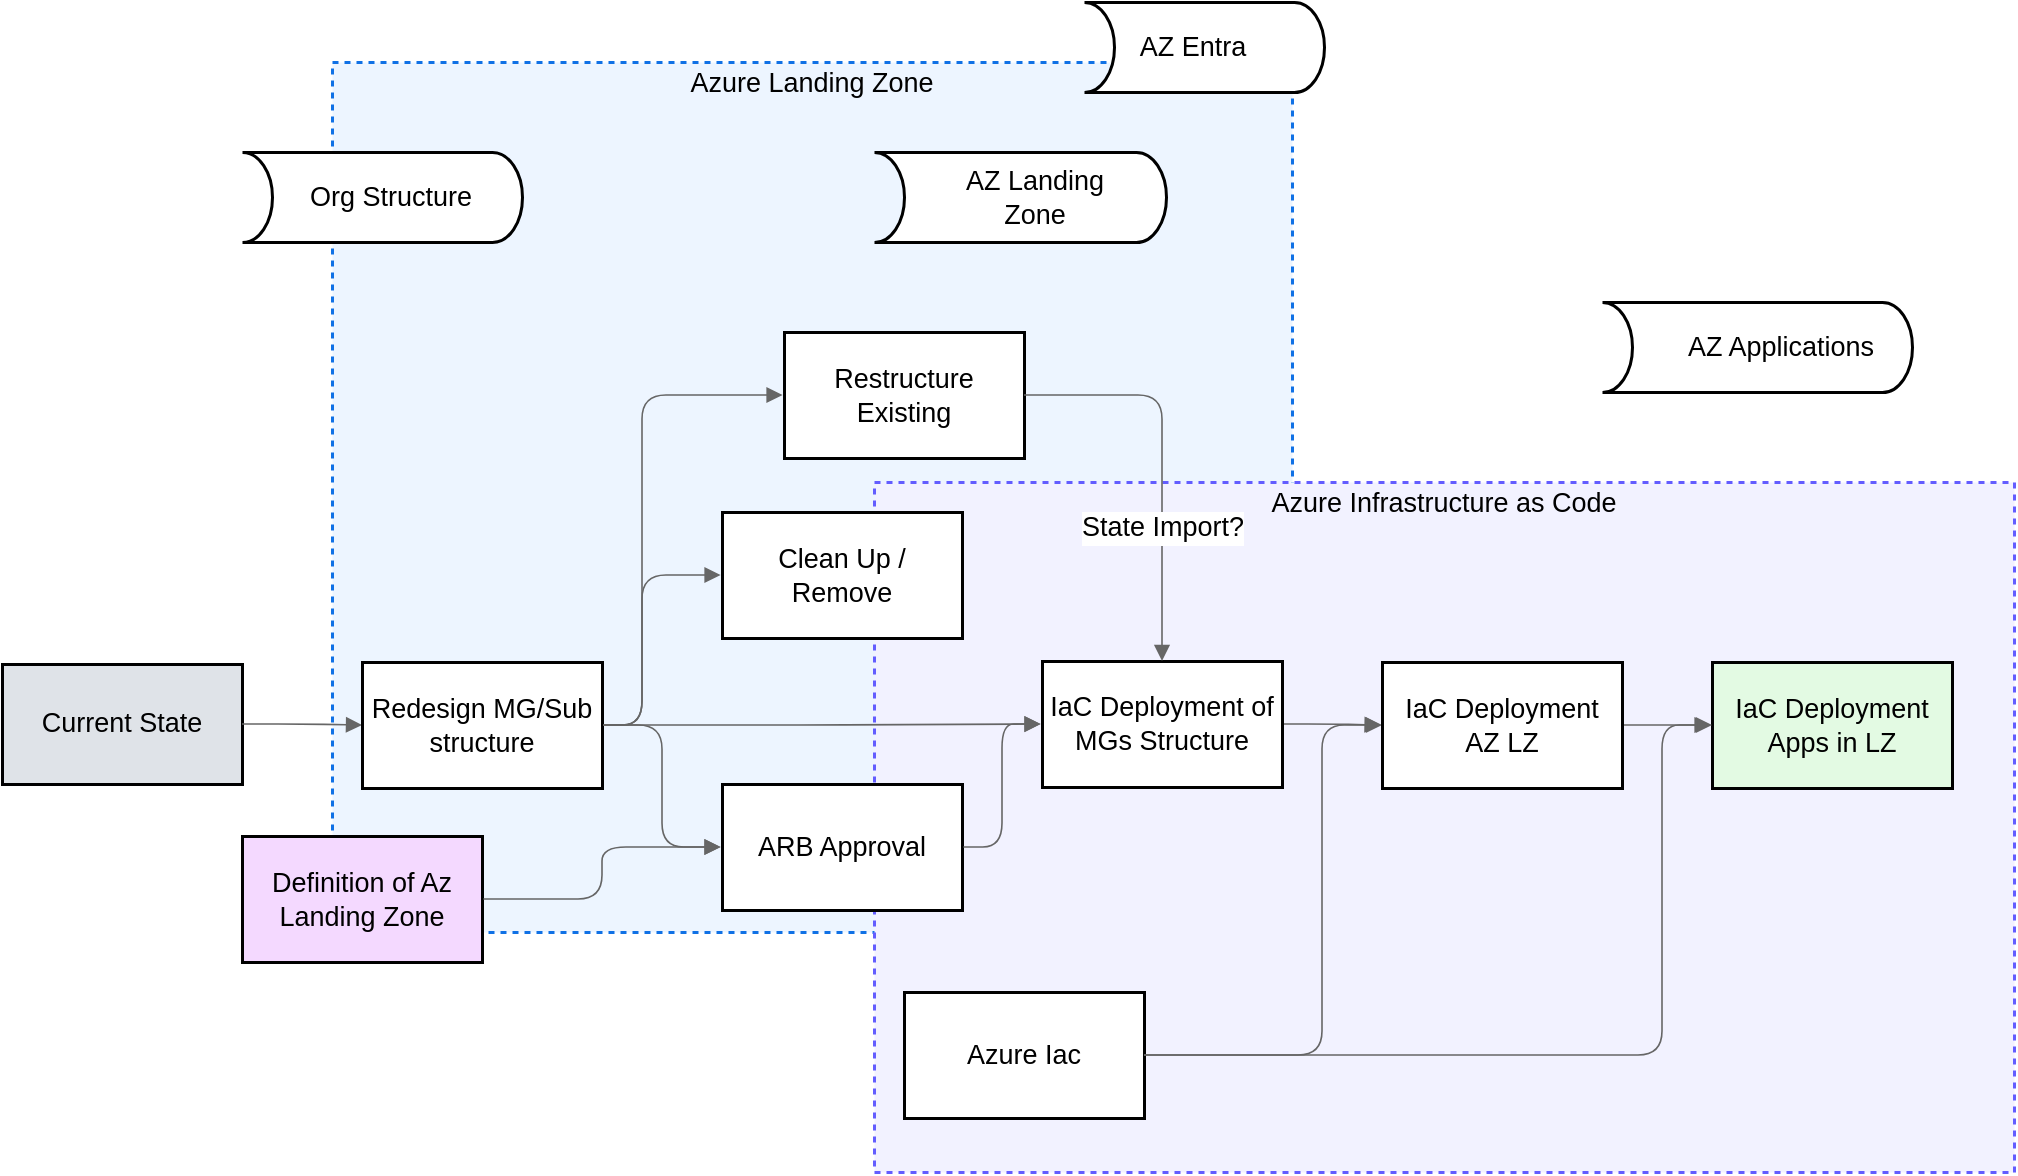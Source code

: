 <mxfile version="27.0.6" pages="2">
  <diagram name="How to get there" id="01ePc8Tuyl7z51Kn1E1f">
    <mxGraphModel dx="2050" dy="1063" grid="1" gridSize="10" guides="1" tooltips="1" connect="1" arrows="1" fold="1" page="1" pageScale="1" pageWidth="1100" pageHeight="850" math="0" shadow="0">
      <root>
        <mxCell id="0" />
        <mxCell id="1" parent="0" />
        <mxCell id="dud5a2MDrCl2JVzV9HfK-1" value="Azure Landing Zone" style="html=1;overflow=block;blockSpacing=1;whiteSpace=wrap;fontSize=13.5;align=center;spacing=3.8;verticalAlign=top;strokeColor=#1071e5;strokeOpacity=100;fillOpacity=100;fillColor=#edf5ff;dashed=1;fixDash=1;strokeWidth=1.5;lucidId=Sxqk2FWidzKk;" vertex="1" parent="1">
          <mxGeometry x="175" y="110" width="480" height="435" as="geometry" />
        </mxCell>
        <mxCell id="dud5a2MDrCl2JVzV9HfK-2" value="Azure Infrastructure as Code" style="html=1;overflow=block;blockSpacing=1;whiteSpace=wrap;fontSize=13.5;align=center;spacing=3.8;verticalAlign=top;strokeColor=#635dff;strokeOpacity=100;fillOpacity=100;fillColor=#f2f2ff;dashed=1;fixDash=1;strokeWidth=1.5;lucidId=Sxqkocr9w~X7;" vertex="1" parent="1">
          <mxGeometry x="446" y="320" width="570" height="345" as="geometry" />
        </mxCell>
        <mxCell id="dud5a2MDrCl2JVzV9HfK-3" value="Current State" style="html=1;overflow=block;blockSpacing=1;whiteSpace=wrap;fontSize=13.5;spacing=3.8;strokeOpacity=100;fillOpacity=100;fillColor=#dfe3e8;strokeWidth=1.5;lucidId=Sxqk0Hm0C1V8;" vertex="1" parent="1">
          <mxGeometry x="10" y="411" width="120" height="60" as="geometry" />
        </mxCell>
        <mxCell id="dud5a2MDrCl2JVzV9HfK-4" value="" style="html=1;jettySize=18;whiteSpace=wrap;fontSize=13;strokeColor=#666666;strokeOpacity=100;strokeWidth=0.8;rounded=1;arcSize=24;edgeStyle=orthogonalEdgeStyle;startArrow=none;endArrow=block;endFill=1;exitX=1;exitY=0.5;exitPerimeter=0;entryX=0;entryY=0.5;entryPerimeter=0;lucidId=Sxqku0y.~UKx;" edge="1" parent="1" source="dud5a2MDrCl2JVzV9HfK-3" target="dud5a2MDrCl2JVzV9HfK-5">
          <mxGeometry width="100" height="100" relative="1" as="geometry">
            <Array as="points" />
          </mxGeometry>
        </mxCell>
        <mxCell id="dud5a2MDrCl2JVzV9HfK-5" value="Redesign MG/Sub structure" style="html=1;overflow=block;blockSpacing=1;whiteSpace=wrap;fontSize=13.5;spacing=3.8;strokeOpacity=100;fillOpacity=100;fillColor=#ffffff;strokeWidth=1.5;lucidId=SxqklpzGklwg;" vertex="1" parent="1">
          <mxGeometry x="190" y="410" width="120" height="63" as="geometry" />
        </mxCell>
        <mxCell id="dud5a2MDrCl2JVzV9HfK-6" value="" style="html=1;jettySize=18;whiteSpace=wrap;fontSize=13;strokeColor=#666666;strokeOpacity=100;strokeWidth=0.8;rounded=1;arcSize=24;edgeStyle=orthogonalEdgeStyle;startArrow=none;endArrow=block;endFill=1;exitX=1.006;exitY=0.5;exitPerimeter=0;entryX=-0.006;entryY=0.5;entryPerimeter=0;lucidId=SxqkVcI6qq_b;" edge="1" parent="1" source="dud5a2MDrCl2JVzV9HfK-13" target="dud5a2MDrCl2JVzV9HfK-7">
          <mxGeometry width="100" height="100" relative="1" as="geometry">
            <Array as="points" />
          </mxGeometry>
        </mxCell>
        <mxCell id="dud5a2MDrCl2JVzV9HfK-8" value="" style="html=1;jettySize=18;whiteSpace=wrap;fontSize=13;strokeColor=#666666;strokeOpacity=100;strokeWidth=0.8;rounded=1;arcSize=24;edgeStyle=orthogonalEdgeStyle;startArrow=none;endArrow=block;endFill=1;exitX=1.006;exitY=0.5;exitPerimeter=0;entryX=-0.006;entryY=0.5;entryPerimeter=0;lucidId=SxqkLMN6eoeG;" edge="1" parent="1" source="dud5a2MDrCl2JVzV9HfK-7" target="dud5a2MDrCl2JVzV9HfK-9">
          <mxGeometry width="100" height="100" relative="1" as="geometry">
            <Array as="points" />
          </mxGeometry>
        </mxCell>
        <mxCell id="dud5a2MDrCl2JVzV9HfK-9" value="IaC Deployment Apps in LZ" style="html=1;overflow=block;blockSpacing=1;whiteSpace=wrap;fontSize=13.5;spacing=3.8;strokeOpacity=100;fillOpacity=100;fillColor=#e3fae3;strokeWidth=1.5;lucidId=Sxqkzc8BNDKJ;" vertex="1" parent="1">
          <mxGeometry x="865" y="410" width="120" height="63" as="geometry" />
        </mxCell>
        <mxCell id="dud5a2MDrCl2JVzV9HfK-10" value="" style="html=1;jettySize=18;whiteSpace=wrap;fontSize=13;strokeColor=#666666;strokeOpacity=100;strokeWidth=0.8;rounded=1;arcSize=24;edgeStyle=orthogonalEdgeStyle;startArrow=none;endArrow=block;endFill=1;exitX=1.006;exitY=0.5;exitPerimeter=0;entryX=-0.006;entryY=0.5;entryPerimeter=0;lucidId=SxqkxaxLo-bs;" edge="1" parent="1" source="dud5a2MDrCl2JVzV9HfK-5" target="dud5a2MDrCl2JVzV9HfK-11">
          <mxGeometry width="100" height="100" relative="1" as="geometry">
            <Array as="points" />
          </mxGeometry>
        </mxCell>
        <mxCell id="dud5a2MDrCl2JVzV9HfK-11" value="ARB Approval" style="html=1;overflow=block;blockSpacing=1;whiteSpace=wrap;fontSize=13.5;spacing=3.8;strokeOpacity=100;fillOpacity=100;fillColor=#ffffff;strokeWidth=1.5;lucidId=SxqkIjec7u__;" vertex="1" parent="1">
          <mxGeometry x="370" y="471" width="120" height="63" as="geometry" />
        </mxCell>
        <mxCell id="dud5a2MDrCl2JVzV9HfK-12" value="" style="html=1;jettySize=18;whiteSpace=wrap;fontSize=13;strokeColor=#666666;strokeOpacity=100;strokeWidth=0.8;rounded=1;arcSize=24;edgeStyle=orthogonalEdgeStyle;startArrow=none;endArrow=block;endFill=1;exitX=1.006;exitY=0.5;exitPerimeter=0;entryX=-0.006;entryY=0.5;entryPerimeter=0;lucidId=SxqkSs3SpOR9;" edge="1" parent="1" source="dud5a2MDrCl2JVzV9HfK-5" target="dud5a2MDrCl2JVzV9HfK-13">
          <mxGeometry width="100" height="100" relative="1" as="geometry">
            <Array as="points" />
          </mxGeometry>
        </mxCell>
        <mxCell id="dud5a2MDrCl2JVzV9HfK-13" value="IaC Deployment of MGs Structure" style="html=1;overflow=block;blockSpacing=1;whiteSpace=wrap;fontSize=13.5;spacing=3.8;strokeOpacity=100;fillOpacity=100;fillColor=#ffffff;strokeWidth=1.5;lucidId=SxqkCI.edLJd;" vertex="1" parent="1">
          <mxGeometry x="530" y="409.5" width="120" height="63" as="geometry" />
        </mxCell>
        <mxCell id="dud5a2MDrCl2JVzV9HfK-14" value="" style="html=1;jettySize=18;whiteSpace=wrap;fontSize=13;strokeColor=#666666;strokeOpacity=100;strokeWidth=0.8;rounded=1;arcSize=24;edgeStyle=orthogonalEdgeStyle;startArrow=none;endArrow=block;endFill=1;exitX=1.006;exitY=0.5;exitPerimeter=0;entryX=-0.006;entryY=0.5;entryPerimeter=0;lucidId=Sxqk6MGnsLut;" edge="1" parent="1" source="dud5a2MDrCl2JVzV9HfK-11" target="dud5a2MDrCl2JVzV9HfK-13">
          <mxGeometry width="100" height="100" relative="1" as="geometry">
            <Array as="points" />
          </mxGeometry>
        </mxCell>
        <mxCell id="dud5a2MDrCl2JVzV9HfK-15" style="html=1;overflow=block;blockSpacing=1;whiteSpace=wrap;shape=cylinder3;boundedLbl=1;size=15;lid=0;direction=south;fontSize=13.5;spacing=3.8;strokeOpacity=100;fillOpacity=100;rotation=180;fillColor=#ffffff;strokeWidth=1.5;lucidId=SxqkNHsehs.Z;" vertex="1" parent="1">
          <mxGeometry x="130" y="155" width="140" height="45" as="geometry" />
        </mxCell>
        <mxCell id="dud5a2MDrCl2JVzV9HfK-16" value="Org Structure" style="html=1;overflow=block;blockSpacing=1;whiteSpace=wrap;shape=cylinder3;boundedLbl=1;size=15;lid=0;direction=south;fontSize=13.5;spacing=3.8;strokeOpacity=100;fillOpacity=100;strokeWidth=1.5;lucidId=SxqkNHsehs.Z;fillColor=none;strokeColor=none;rotation=0;" vertex="1" parent="dud5a2MDrCl2JVzV9HfK-15">
          <mxGeometry width="120" height="45" relative="1" as="geometry" />
        </mxCell>
        <mxCell id="dud5a2MDrCl2JVzV9HfK-17" style="html=1;overflow=block;blockSpacing=1;whiteSpace=wrap;shape=cylinder3;boundedLbl=1;size=15;lid=0;direction=south;fontSize=13.5;spacing=3.8;strokeOpacity=100;fillOpacity=100;rotation=180;fillColor=#ffffff;strokeWidth=1.5;lucidId=SxqkKAxO-F2I;" vertex="1" parent="1">
          <mxGeometry x="446" y="155" width="146" height="45" as="geometry" />
        </mxCell>
        <mxCell id="dud5a2MDrCl2JVzV9HfK-18" value="AZ Landing Zone" style="html=1;overflow=block;blockSpacing=1;whiteSpace=wrap;shape=cylinder3;boundedLbl=1;size=15;lid=0;direction=south;fontSize=13.5;spacing=3.8;strokeOpacity=100;fillOpacity=100;strokeWidth=1.5;lucidId=SxqkKAxO-F2I;fillColor=none;strokeColor=none;rotation=0;" vertex="1" parent="dud5a2MDrCl2JVzV9HfK-17">
          <mxGeometry width="120" height="45" relative="1" as="geometry" />
        </mxCell>
        <mxCell id="dud5a2MDrCl2JVzV9HfK-19" style="html=1;overflow=block;blockSpacing=1;whiteSpace=wrap;shape=cylinder3;boundedLbl=1;size=15;lid=0;direction=south;fontSize=13.5;spacing=3.8;strokeOpacity=100;fillOpacity=100;rotation=180;fillColor=#ffffff;strokeWidth=1.5;lucidId=Sxqk2s0Kqmd.;" vertex="1" parent="1">
          <mxGeometry x="810" y="230" width="155" height="45" as="geometry" />
        </mxCell>
        <mxCell id="dud5a2MDrCl2JVzV9HfK-20" value="AZ Applications" style="html=1;overflow=block;blockSpacing=1;whiteSpace=wrap;shape=cylinder3;boundedLbl=1;size=15;lid=0;direction=south;fontSize=13.5;spacing=3.8;strokeOpacity=100;fillOpacity=100;strokeWidth=1.5;lucidId=Sxqk2s0Kqmd.;fillColor=none;strokeColor=none;rotation=0;" vertex="1" parent="dud5a2MDrCl2JVzV9HfK-19">
          <mxGeometry width="120" height="45" relative="1" as="geometry" />
        </mxCell>
        <mxCell id="dud5a2MDrCl2JVzV9HfK-21" style="html=1;overflow=block;blockSpacing=1;whiteSpace=wrap;shape=cylinder3;boundedLbl=1;size=15;lid=0;direction=south;fontSize=13.5;spacing=3.8;strokeOpacity=100;fillOpacity=100;rotation=180;fillColor=#ffffff;strokeWidth=1.5;lucidId=Sxqkk.dIg.LB;" vertex="1" parent="1">
          <mxGeometry x="551" y="80" width="120" height="45" as="geometry" />
        </mxCell>
        <mxCell id="dud5a2MDrCl2JVzV9HfK-22" value="AZ Entra" style="html=1;overflow=block;blockSpacing=1;whiteSpace=wrap;shape=cylinder3;boundedLbl=1;size=15;lid=0;direction=south;fontSize=13.5;spacing=3.8;strokeOpacity=100;fillOpacity=100;strokeWidth=1.5;lucidId=Sxqkk.dIg.LB;fillColor=none;strokeColor=none;rotation=0;" vertex="1" parent="dud5a2MDrCl2JVzV9HfK-21">
          <mxGeometry width="120" height="45" relative="1" as="geometry" />
        </mxCell>
        <mxCell id="dud5a2MDrCl2JVzV9HfK-23" value="Azure Iac" style="html=1;overflow=block;blockSpacing=1;whiteSpace=wrap;fontSize=13.5;spacing=3.8;strokeOpacity=100;fillOpacity=100;fillColor=#ffffff;strokeWidth=1.5;lucidId=Sxqkz5-p-D4P;" vertex="1" parent="1">
          <mxGeometry x="461" y="575" width="120" height="63" as="geometry" />
        </mxCell>
        <mxCell id="dud5a2MDrCl2JVzV9HfK-24" value="" style="html=1;jettySize=18;whiteSpace=wrap;fontSize=13;strokeColor=#666666;strokeOpacity=100;strokeWidth=0.8;rounded=1;arcSize=24;edgeStyle=orthogonalEdgeStyle;startArrow=none;endArrow=block;endFill=1;exitX=1;exitY=0.5;exitPerimeter=0;entryX=0;entryY=0.5;entryPerimeter=0;lucidId=SxqkA_BRSxt0;" edge="1" parent="1" source="dud5a2MDrCl2JVzV9HfK-23" target="dud5a2MDrCl2JVzV9HfK-7">
          <mxGeometry width="100" height="100" relative="1" as="geometry">
            <Array as="points">
              <mxPoint x="670" y="607" />
              <mxPoint x="670" y="442" />
            </Array>
          </mxGeometry>
        </mxCell>
        <mxCell id="dud5a2MDrCl2JVzV9HfK-25" value="" style="html=1;jettySize=18;whiteSpace=wrap;fontSize=13;strokeColor=#666666;strokeOpacity=100;strokeWidth=0.8;rounded=1;arcSize=24;edgeStyle=orthogonalEdgeStyle;startArrow=none;endArrow=block;endFill=1;exitX=1;exitY=0.5;exitPerimeter=0;entryX=0;entryY=0.5;entryPerimeter=0;lucidId=Sxqk9Z.C2EiX;" edge="1" parent="1" source="dud5a2MDrCl2JVzV9HfK-23" target="dud5a2MDrCl2JVzV9HfK-9">
          <mxGeometry width="100" height="100" relative="1" as="geometry">
            <Array as="points">
              <mxPoint x="840" y="607" />
              <mxPoint x="840" y="442" />
            </Array>
          </mxGeometry>
        </mxCell>
        <mxCell id="dud5a2MDrCl2JVzV9HfK-26" value="" style="html=1;jettySize=18;whiteSpace=wrap;fontSize=13;strokeColor=#666666;strokeOpacity=100;strokeWidth=0.8;rounded=1;arcSize=24;edgeStyle=orthogonalEdgeStyle;startArrow=none;endArrow=block;endFill=1;exitX=1.006;exitY=0.5;exitPerimeter=0;entryX=-0.006;entryY=0.5;entryPerimeter=0;lucidId=Sxqk7q6WeqQ0;" edge="1" parent="1" source="dud5a2MDrCl2JVzV9HfK-5" target="dud5a2MDrCl2JVzV9HfK-27">
          <mxGeometry width="100" height="100" relative="1" as="geometry">
            <Array as="points">
              <mxPoint x="330" y="442" />
              <mxPoint x="330" y="367" />
            </Array>
          </mxGeometry>
        </mxCell>
        <mxCell id="dud5a2MDrCl2JVzV9HfK-27" value="Clean Up / Remove" style="html=1;overflow=block;blockSpacing=1;whiteSpace=wrap;fontSize=13.5;spacing=3.8;strokeOpacity=100;fillOpacity=100;fillColor=#ffffff;strokeWidth=1.5;lucidId=SxqkGKeazQV9;" vertex="1" parent="1">
          <mxGeometry x="370" y="335" width="120" height="63" as="geometry" />
        </mxCell>
        <mxCell id="dud5a2MDrCl2JVzV9HfK-28" value="" style="html=1;jettySize=18;whiteSpace=wrap;fontSize=13;strokeColor=#666666;strokeOpacity=100;strokeWidth=0.8;rounded=1;arcSize=24;edgeStyle=orthogonalEdgeStyle;startArrow=none;endArrow=block;endFill=1;exitX=1.006;exitY=0.5;exitPerimeter=0;entryX=-0.006;entryY=0.5;entryPerimeter=0;lucidId=Sxqkz4a_RNcN;" edge="1" parent="1" source="dud5a2MDrCl2JVzV9HfK-5" target="dud5a2MDrCl2JVzV9HfK-29">
          <mxGeometry width="100" height="100" relative="1" as="geometry">
            <Array as="points">
              <mxPoint x="330" y="442" />
              <mxPoint x="330" y="277" />
            </Array>
          </mxGeometry>
        </mxCell>
        <mxCell id="dud5a2MDrCl2JVzV9HfK-29" value="Restructure Existing" style="html=1;overflow=block;blockSpacing=1;whiteSpace=wrap;fontSize=13.5;spacing=3.8;strokeOpacity=100;fillOpacity=100;fillColor=#ffffff;strokeWidth=1.5;lucidId=Sxqk~2UW5W3z;" vertex="1" parent="1">
          <mxGeometry x="401" y="245" width="120" height="63" as="geometry" />
        </mxCell>
        <mxCell id="dud5a2MDrCl2JVzV9HfK-30" value="" style="html=1;jettySize=18;whiteSpace=wrap;fontSize=13;strokeColor=#666666;strokeOpacity=100;strokeWidth=0.8;rounded=1;arcSize=24;edgeStyle=orthogonalEdgeStyle;startArrow=none;endArrow=block;endFill=1;exitX=1;exitY=0.5;exitPerimeter=0;entryX=0.5;entryY=0;entryPerimeter=0;lucidId=SxqkRakdEU-y;" edge="1" parent="1" source="dud5a2MDrCl2JVzV9HfK-29" target="dud5a2MDrCl2JVzV9HfK-13">
          <mxGeometry width="100" height="100" relative="1" as="geometry">
            <Array as="points" />
          </mxGeometry>
        </mxCell>
        <mxCell id="dud5a2MDrCl2JVzV9HfK-31" value="State Import?" style="text;html=1;resizable=0;labelBackgroundColor=default;align=center;verticalAlign=middle;fontSize=13.5;" vertex="1" parent="dud5a2MDrCl2JVzV9HfK-30">
          <mxGeometry x="0.336" relative="1" as="geometry" />
        </mxCell>
        <mxCell id="dud5a2MDrCl2JVzV9HfK-32" value="Definition of Az Landing Zone" style="html=1;overflow=block;blockSpacing=1;whiteSpace=wrap;fontSize=13.5;spacing=3.8;strokeOpacity=100;fillOpacity=100;fillColor=#f4d9ff;strokeWidth=1.5;lucidId=SxqkV8HhgNfx;" vertex="1" parent="1">
          <mxGeometry x="130" y="497" width="120" height="63" as="geometry" />
        </mxCell>
        <mxCell id="dud5a2MDrCl2JVzV9HfK-33" value="" style="html=1;jettySize=18;whiteSpace=wrap;fontSize=13;strokeColor=#666666;strokeOpacity=100;strokeWidth=0.8;rounded=1;arcSize=24;edgeStyle=orthogonalEdgeStyle;startArrow=none;endArrow=block;endFill=1;exitX=1.006;exitY=0.5;exitPerimeter=0;entryX=-0.006;entryY=0.5;entryPerimeter=0;lucidId=3xqkKLyyLAeR;" edge="1" parent="1" source="dud5a2MDrCl2JVzV9HfK-32" target="dud5a2MDrCl2JVzV9HfK-11">
          <mxGeometry width="100" height="100" relative="1" as="geometry">
            <Array as="points" />
          </mxGeometry>
        </mxCell>
        <mxCell id="dud5a2MDrCl2JVzV9HfK-7" value="IaC Deployment AZ LZ" style="html=1;overflow=block;blockSpacing=1;whiteSpace=wrap;fontSize=13.5;spacing=3.8;strokeOpacity=100;fillOpacity=100;fillColor=#ffffff;strokeWidth=1.5;lucidId=SxqkrNly4w6b;" vertex="1" parent="1">
          <mxGeometry x="700" y="410" width="120" height="63" as="geometry" />
        </mxCell>
      </root>
    </mxGraphModel>
  </diagram>
  <diagram id="xYhPtKgttxivEb7-U0X2" name="Future State">
    <mxGraphModel dx="1633" dy="1417" grid="1" gridSize="10" guides="1" tooltips="1" connect="1" arrows="1" fold="1" page="1" pageScale="1" pageWidth="1100" pageHeight="850" math="0" shadow="0">
      <root>
        <mxCell id="0" />
        <mxCell id="1" parent="0" />
        <mxCell id="N81fPsQnxMyoQILsTn9--76" value="Platform" style="rounded=0;whiteSpace=wrap;html=1;fillColor=none;strokeColor=#6c8ebf;verticalAlign=top;fontColor=#003366;fontStyle=1;dashed=1;shadow=1;" vertex="1" parent="1">
          <mxGeometry x="1110" y="530" width="440" height="310" as="geometry" />
        </mxCell>
        <mxCell id="N81fPsQnxMyoQILsTn9--78" value="Application Based LZs" style="rounded=0;whiteSpace=wrap;html=1;fillColor=none;strokeColor=#666666;verticalAlign=top;fontColor=#333333;fontStyle=1;dashed=1;shadow=1;" vertex="1" parent="1">
          <mxGeometry x="1885" y="581.5" width="260" height="240" as="geometry" />
        </mxCell>
        <mxCell id="N81fPsQnxMyoQILsTn9--79" value="Domain Based LZs" style="rounded=0;whiteSpace=wrap;html=1;fillColor=none;strokeColor=#666666;verticalAlign=top;fontColor=#333333;fontStyle=1;dashed=1;shadow=1;" vertex="1" parent="1">
          <mxGeometry x="2175" y="581.5" width="260" height="240" as="geometry" />
        </mxCell>
        <mxCell id="N81fPsQnxMyoQILsTn9--77" value="Landing Zones" style="rounded=0;whiteSpace=wrap;html=1;fillColor=none;strokeColor=#6c8ebf;verticalAlign=top;fontColor=#003366;fontStyle=1;dashed=1;shadow=1;" vertex="1" parent="1">
          <mxGeometry x="1580.5" y="530" width="1169.5" height="310" as="geometry" />
        </mxCell>
        <mxCell id="N81fPsQnxMyoQILsTn9--38" value="Management" style="image;aspect=fixed;html=1;points=[];align=center;fontSize=12;image=img/lib/azure2/general/Subscriptions.svg;" vertex="1" parent="1">
          <mxGeometry x="1162.61" y="645" width="24.79" height="40" as="geometry" />
        </mxCell>
        <mxCell id="N81fPsQnxMyoQILsTn9--51" style="edgeStyle=orthogonalEdgeStyle;rounded=1;orthogonalLoop=1;jettySize=auto;html=1;exitX=0.5;exitY=1;exitDx=0;exitDy=0;exitPerimeter=0;fillColor=#f5f5f5;strokeColor=#666666;curved=0;" edge="1" parent="1" source="N81fPsQnxMyoQILsTn9--41" target="N81fPsQnxMyoQILsTn9--42">
          <mxGeometry relative="1" as="geometry" />
        </mxCell>
        <mxCell id="N81fPsQnxMyoQILsTn9--56" style="edgeStyle=orthogonalEdgeStyle;rounded=1;orthogonalLoop=1;jettySize=auto;html=1;exitX=0.5;exitY=1;exitDx=0;exitDy=0;exitPerimeter=0;curved=0;fillColor=#f5f5f5;strokeColor=#666666;" edge="1" parent="1" source="N81fPsQnxMyoQILsTn9--41" target="N81fPsQnxMyoQILsTn9--52">
          <mxGeometry relative="1" as="geometry" />
        </mxCell>
        <mxCell id="N81fPsQnxMyoQILsTn9--41" value="Tenant Root group" style="image;aspect=fixed;html=1;points=[[0,0.5,0,0,0],[0.5,0,0,0,0],[0.5,1,0,0,0],[1,0.5,0,0,0]];align=center;fontSize=12;image=img/lib/azure2/general/Management_Groups.svg;" vertex="1" parent="1">
          <mxGeometry x="1720" y="5" width="40" height="38.79" as="geometry" />
        </mxCell>
        <mxCell id="N81fPsQnxMyoQILsTn9--50" style="edgeStyle=orthogonalEdgeStyle;rounded=1;orthogonalLoop=1;jettySize=auto;html=1;exitX=0.5;exitY=1;exitDx=0;exitDy=0;exitPerimeter=0;curved=0;fillColor=#f5f5f5;strokeColor=#666666;" edge="1" parent="1" source="N81fPsQnxMyoQILsTn9--42" target="N81fPsQnxMyoQILsTn9--43">
          <mxGeometry relative="1" as="geometry" />
        </mxCell>
        <mxCell id="N81fPsQnxMyoQILsTn9--42" value="Platform" style="image;aspect=fixed;html=1;points=[[0,0.5,0,0,0],[0.5,0,0,0,0],[0.5,1,0,0,0],[1,0.5,0,0,0]];align=center;fontSize=12;image=img/lib/azure2/general/Management_Groups.svg;" vertex="1" parent="1">
          <mxGeometry x="1315" y="286.21" width="40" height="38.79" as="geometry" />
        </mxCell>
        <mxCell id="N81fPsQnxMyoQILsTn9--43" value="Management" style="image;aspect=fixed;html=1;points=[[0,0.5,0,0,0],[0.5,0,0,0,0],[0.5,1,0,0,0],[1,0.5,0,0,0]];align=center;fontSize=12;image=img/lib/azure2/general/Management_Groups.svg;" vertex="1" parent="1">
          <mxGeometry x="1155" y="445" width="40" height="38.79" as="geometry" />
        </mxCell>
        <mxCell id="N81fPsQnxMyoQILsTn9--44" value="Identity" style="image;aspect=fixed;html=1;points=[[0,0.5,0,0,0],[0.5,0,0,0,0],[0.5,1,0,0,0],[1,0.5,0,0,0]];align=center;fontSize=12;image=img/lib/azure2/general/Management_Groups.svg;" vertex="1" parent="1">
          <mxGeometry x="1315" y="445" width="40" height="38.79" as="geometry" />
        </mxCell>
        <mxCell id="N81fPsQnxMyoQILsTn9--45" value="Connectivity" style="image;aspect=fixed;html=1;points=[[0,0.5,0,0,0],[0.5,0,0,0,0],[0.5,1,0,0,0],[1,0.5,0,0,0]];align=center;fontSize=12;image=img/lib/azure2/general/Management_Groups.svg;" vertex="1" parent="1">
          <mxGeometry x="1475" y="445" width="40" height="38.79" as="geometry" />
        </mxCell>
        <mxCell id="N81fPsQnxMyoQILsTn9--48" style="edgeStyle=orthogonalEdgeStyle;rounded=1;orthogonalLoop=1;jettySize=auto;html=1;exitX=0.5;exitY=1;exitDx=0;exitDy=0;exitPerimeter=0;entryX=0.5;entryY=0;entryDx=0;entryDy=0;entryPerimeter=0;curved=0;fillColor=#f5f5f5;strokeColor=#666666;" edge="1" parent="1" source="N81fPsQnxMyoQILsTn9--42" target="N81fPsQnxMyoQILsTn9--44">
          <mxGeometry relative="1" as="geometry" />
        </mxCell>
        <mxCell id="N81fPsQnxMyoQILsTn9--49" style="edgeStyle=orthogonalEdgeStyle;rounded=1;orthogonalLoop=1;jettySize=auto;html=1;exitX=0.5;exitY=1;exitDx=0;exitDy=0;exitPerimeter=0;entryX=0.516;entryY=-0.05;entryDx=0;entryDy=0;entryPerimeter=0;curved=0;fillColor=#f5f5f5;strokeColor=#666666;" edge="1" parent="1" source="N81fPsQnxMyoQILsTn9--42" target="N81fPsQnxMyoQILsTn9--45">
          <mxGeometry relative="1" as="geometry" />
        </mxCell>
        <mxCell id="N81fPsQnxMyoQILsTn9--57" style="edgeStyle=orthogonalEdgeStyle;rounded=1;orthogonalLoop=1;jettySize=auto;html=1;exitX=0.5;exitY=1;exitDx=0;exitDy=0;exitPerimeter=0;curved=0;fillColor=#f5f5f5;strokeColor=#666666;" edge="1" parent="1" source="N81fPsQnxMyoQILsTn9--52" target="N81fPsQnxMyoQILsTn9--53">
          <mxGeometry relative="1" as="geometry" />
        </mxCell>
        <mxCell id="N81fPsQnxMyoQILsTn9--58" style="edgeStyle=orthogonalEdgeStyle;rounded=1;orthogonalLoop=1;jettySize=auto;html=1;exitX=0.5;exitY=1;exitDx=0;exitDy=0;exitPerimeter=0;curved=0;fillColor=#f5f5f5;strokeColor=#666666;" edge="1" parent="1" source="N81fPsQnxMyoQILsTn9--52" target="N81fPsQnxMyoQILsTn9--54">
          <mxGeometry relative="1" as="geometry" />
        </mxCell>
        <mxCell id="N81fPsQnxMyoQILsTn9--52" value="Landing Zones" style="image;aspect=fixed;html=1;points=[[0,0.5,0,0,0],[0.5,0,0,0,0],[0.5,1,0,0,0],[1,0.5,0,0,0]];align=center;fontSize=12;image=img/lib/azure2/general/Management_Groups.svg;" vertex="1" parent="1">
          <mxGeometry x="2125.29" y="286.21" width="40" height="38.79" as="geometry" />
        </mxCell>
        <mxCell id="N81fPsQnxMyoQILsTn9--53" value="Corp" style="image;aspect=fixed;html=1;points=[[0,0.5,0,0,0],[0.5,0,0,0,0],[0.5,1,0,0,0],[1,0.5,0,0,0]];align=center;fontSize=12;image=img/lib/azure2/general/Management_Groups.svg;" vertex="1" parent="1">
          <mxGeometry x="1830" y="445" width="40" height="38.79" as="geometry" />
        </mxCell>
        <mxCell id="N81fPsQnxMyoQILsTn9--54" value="Online" style="image;aspect=fixed;html=1;points=[[0,0.5,0,0,0],[0.5,0,0,0,0],[0.5,1,0,0,0],[1,0.5,0,0,0]];align=center;fontSize=12;image=img/lib/azure2/general/Management_Groups.svg;" vertex="1" parent="1">
          <mxGeometry x="2125.29" y="445" width="40" height="38.79" as="geometry" />
        </mxCell>
        <mxCell id="N81fPsQnxMyoQILsTn9--55" value="Sandbox" style="image;aspect=fixed;html=1;points=[[0,0.5,0,0,0],[0.5,0,0,0,0],[0.5,1,0,0,0],[1,0.5,0,0,0]];align=center;fontSize=12;image=img/lib/azure2/general/Management_Groups.svg;" vertex="1" parent="1">
          <mxGeometry x="2565.29" y="445" width="40" height="38.79" as="geometry" />
        </mxCell>
        <mxCell id="N81fPsQnxMyoQILsTn9--59" style="edgeStyle=orthogonalEdgeStyle;rounded=1;orthogonalLoop=1;jettySize=auto;html=1;exitX=0.5;exitY=1;exitDx=0;exitDy=0;exitPerimeter=0;entryX=0.5;entryY=0;entryDx=0;entryDy=0;entryPerimeter=0;curved=0;fillColor=#f5f5f5;strokeColor=#666666;" edge="1" parent="1" source="N81fPsQnxMyoQILsTn9--52" target="N81fPsQnxMyoQILsTn9--55">
          <mxGeometry relative="1" as="geometry" />
        </mxCell>
        <mxCell id="N81fPsQnxMyoQILsTn9--61" value="Identity" style="image;aspect=fixed;html=1;points=[];align=center;fontSize=12;image=img/lib/azure2/general/Subscriptions.svg;" vertex="1" parent="1">
          <mxGeometry x="1322.61" y="645" width="24.79" height="40" as="geometry" />
        </mxCell>
        <mxCell id="N81fPsQnxMyoQILsTn9--62" value="Connectivity" style="image;aspect=fixed;html=1;points=[];align=center;fontSize=12;image=img/lib/azure2/general/Subscriptions.svg;" vertex="1" parent="1">
          <mxGeometry x="1482.61" y="645" width="24.79" height="40" as="geometry" />
        </mxCell>
        <mxCell id="N81fPsQnxMyoQILsTn9--64" value="Platform Tools&lt;div&gt;Non-Prod&lt;/div&gt;" style="image;aspect=fixed;html=1;points=[];align=center;fontSize=12;image=img/lib/azure2/general/Subscriptions.svg;" vertex="1" parent="1">
          <mxGeometry x="1620.5" y="615" width="24.79" height="40" as="geometry" />
        </mxCell>
        <mxCell id="N81fPsQnxMyoQILsTn9--65" value="Platform Tools&lt;div&gt;Production&lt;/div&gt;" style="image;aspect=fixed;html=1;points=[];align=center;fontSize=12;image=img/lib/azure2/general/Subscriptions.svg;" vertex="1" parent="1">
          <mxGeometry x="1680" y="655" width="24.79" height="40" as="geometry" />
        </mxCell>
        <mxCell id="N81fPsQnxMyoQILsTn9--66" value="Shared Services" style="image;aspect=fixed;html=1;points=[];align=center;fontSize=12;image=img/lib/azure2/general/Subscriptions.svg;" vertex="1" parent="1">
          <mxGeometry x="1790" y="618.5" width="24.79" height="40" as="geometry" />
        </mxCell>
        <mxCell id="N81fPsQnxMyoQILsTn9--67" value="App 1 LZ&lt;div&gt;Dev&lt;/div&gt;" style="image;aspect=fixed;html=1;points=[];align=center;fontSize=12;image=img/lib/azure2/general/Subscriptions.svg;" vertex="1" parent="1">
          <mxGeometry x="1945.0" y="611.5" width="24.79" height="40" as="geometry" />
        </mxCell>
        <mxCell id="N81fPsQnxMyoQILsTn9--68" value="App 1 LZ&lt;div&gt;QA&lt;/div&gt;" style="image;aspect=fixed;html=1;points=[];align=center;fontSize=12;image=img/lib/azure2/general/Subscriptions.svg;" vertex="1" parent="1">
          <mxGeometry x="2007.39" y="651.5" width="24.79" height="40" as="geometry" />
        </mxCell>
        <mxCell id="N81fPsQnxMyoQILsTn9--69" value="App 1 LZ&lt;div&gt;Prod&lt;/div&gt;" style="image;aspect=fixed;html=1;points=[];align=center;fontSize=12;image=img/lib/azure2/general/Subscriptions.svg;" vertex="1" parent="1">
          <mxGeometry x="2062.39" y="701.5" width="24.79" height="40" as="geometry" />
        </mxCell>
        <mxCell id="N81fPsQnxMyoQILsTn9--70" value="Domain 1 LZ&lt;div&gt;Dev&lt;/div&gt;" style="image;aspect=fixed;html=1;points=[];align=center;fontSize=12;image=img/lib/azure2/general/Subscriptions.svg;" vertex="1" parent="1">
          <mxGeometry x="2233.8" y="631.5" width="24.79" height="40" as="geometry" />
        </mxCell>
        <mxCell id="N81fPsQnxMyoQILsTn9--71" value="Domain 1 LZ&lt;div&gt;QA&lt;/div&gt;" style="image;aspect=fixed;html=1;points=[];align=center;fontSize=12;image=img/lib/azure2/general/Subscriptions.svg;" vertex="1" parent="1">
          <mxGeometry x="2296.19" y="671.5" width="24.79" height="40" as="geometry" />
        </mxCell>
        <mxCell id="N81fPsQnxMyoQILsTn9--72" value="Domain 1 LZ&lt;div&gt;Prod&lt;/div&gt;" style="image;aspect=fixed;html=1;points=[];align=center;fontSize=12;image=img/lib/azure2/general/Subscriptions.svg;" vertex="1" parent="1">
          <mxGeometry x="2351.19" y="721.5" width="24.79" height="40" as="geometry" />
        </mxCell>
        <mxCell id="N81fPsQnxMyoQILsTn9--73" value="Sandbox 1" style="image;aspect=fixed;html=1;points=[];align=center;fontSize=12;image=img/lib/azure2/general/Subscriptions.svg;" vertex="1" parent="1">
          <mxGeometry x="2500" y="608.5" width="24.79" height="40" as="geometry" />
        </mxCell>
        <mxCell id="N81fPsQnxMyoQILsTn9--74" value="Sandbox 2" style="image;aspect=fixed;html=1;points=[];align=center;fontSize=12;image=img/lib/azure2/general/Subscriptions.svg;" vertex="1" parent="1">
          <mxGeometry x="2582.6" y="671.5" width="24.79" height="40" as="geometry" />
        </mxCell>
        <mxCell id="N81fPsQnxMyoQILsTn9--75" value="Domain 1 Sandbox" style="image;aspect=fixed;html=1;points=[];align=center;fontSize=12;image=img/lib/azure2/general/Subscriptions.svg;" vertex="1" parent="1">
          <mxGeometry x="2657.39" y="721.5" width="24.79" height="40" as="geometry" />
        </mxCell>
      </root>
    </mxGraphModel>
  </diagram>
</mxfile>
